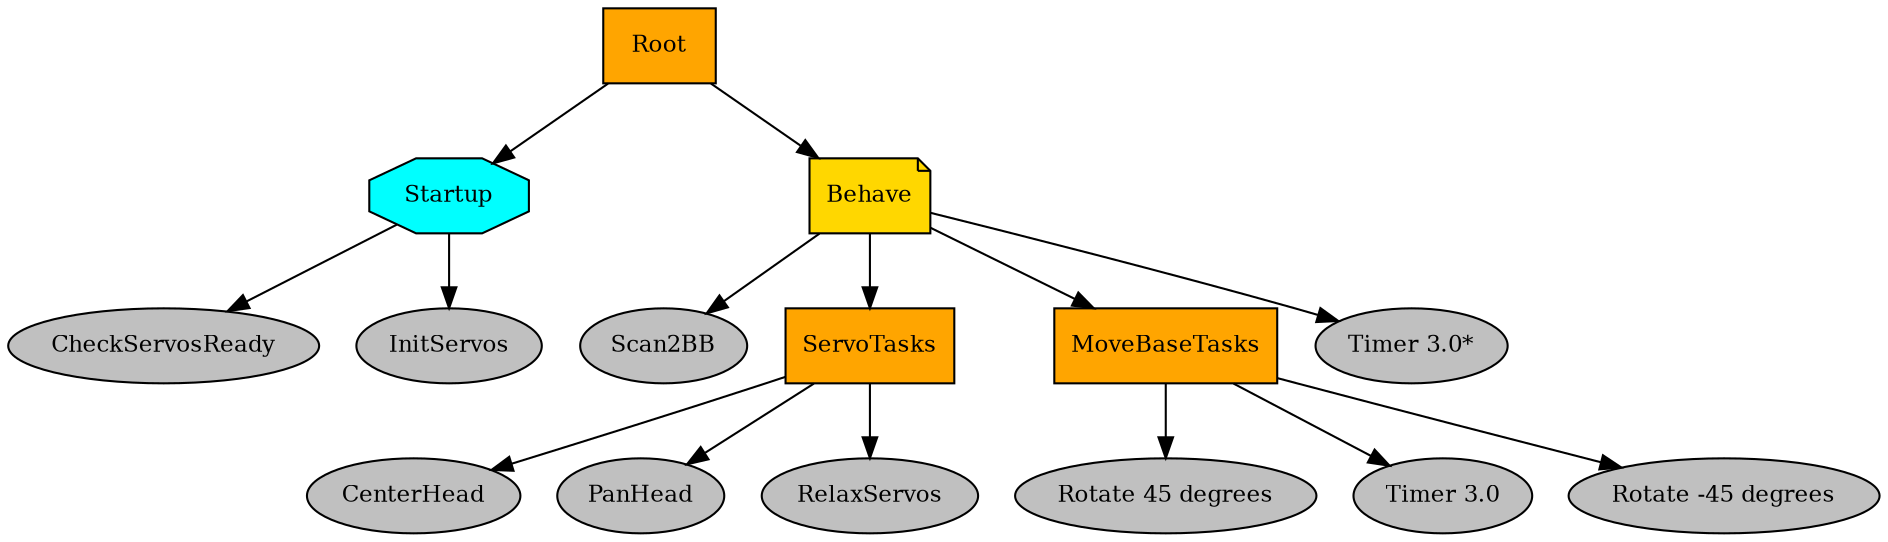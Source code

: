 digraph root {
graph [fontname="times-roman"];
node [fontname="times-roman"];
edge [fontname="times-roman"];
Root [fontcolor=black, shape=box, fontsize=11, style=filled, fillcolor=orange];
Startup [fontcolor=black, shape=octagon, fontsize=11, style=filled, fillcolor=cyan];
Root -> Startup;
CheckServosReady [fontcolor=black, shape=ellipse, fontsize=11, style=filled, fillcolor=gray];
Startup -> CheckServosReady;
InitServos [fontcolor=black, shape=ellipse, fontsize=11, style=filled, fillcolor=gray];
Startup -> InitServos;
Behave [fontcolor=black, shape=note, fontsize=11, style=filled, fillcolor=gold];
Root -> Behave;
Scan2BB [fontcolor=black, shape=ellipse, fontsize=11, style=filled, fillcolor=gray];
Behave -> Scan2BB;
ServoTasks [fontcolor=black, shape=box, fontsize=11, style=filled, fillcolor=orange];
Behave -> ServoTasks;
CenterHead [fontcolor=black, shape=ellipse, fontsize=11, style=filled, fillcolor=gray];
ServoTasks -> CenterHead;
PanHead [fontcolor=black, shape=ellipse, fontsize=11, style=filled, fillcolor=gray];
ServoTasks -> PanHead;
RelaxServos [fontcolor=black, shape=ellipse, fontsize=11, style=filled, fillcolor=gray];
ServoTasks -> RelaxServos;
MoveBaseTasks [fontcolor=black, shape=box, fontsize=11, style=filled, fillcolor=orange];
Behave -> MoveBaseTasks;
"Rotate 45 degrees" [fontcolor=black, shape=ellipse, fontsize=11, style=filled, fillcolor=gray];
MoveBaseTasks -> "Rotate 45 degrees";
"Timer 3.0" [fontcolor=black, shape=ellipse, fontsize=11, style=filled, fillcolor=gray];
MoveBaseTasks -> "Timer 3.0";
"Rotate -45 degrees" [fontcolor=black, shape=ellipse, fontsize=11, style=filled, fillcolor=gray];
MoveBaseTasks -> "Rotate -45 degrees";
"Timer 3.0*" [fontcolor=black, shape=ellipse, fontsize=11, style=filled, fillcolor=gray];
Behave -> "Timer 3.0*";
}
